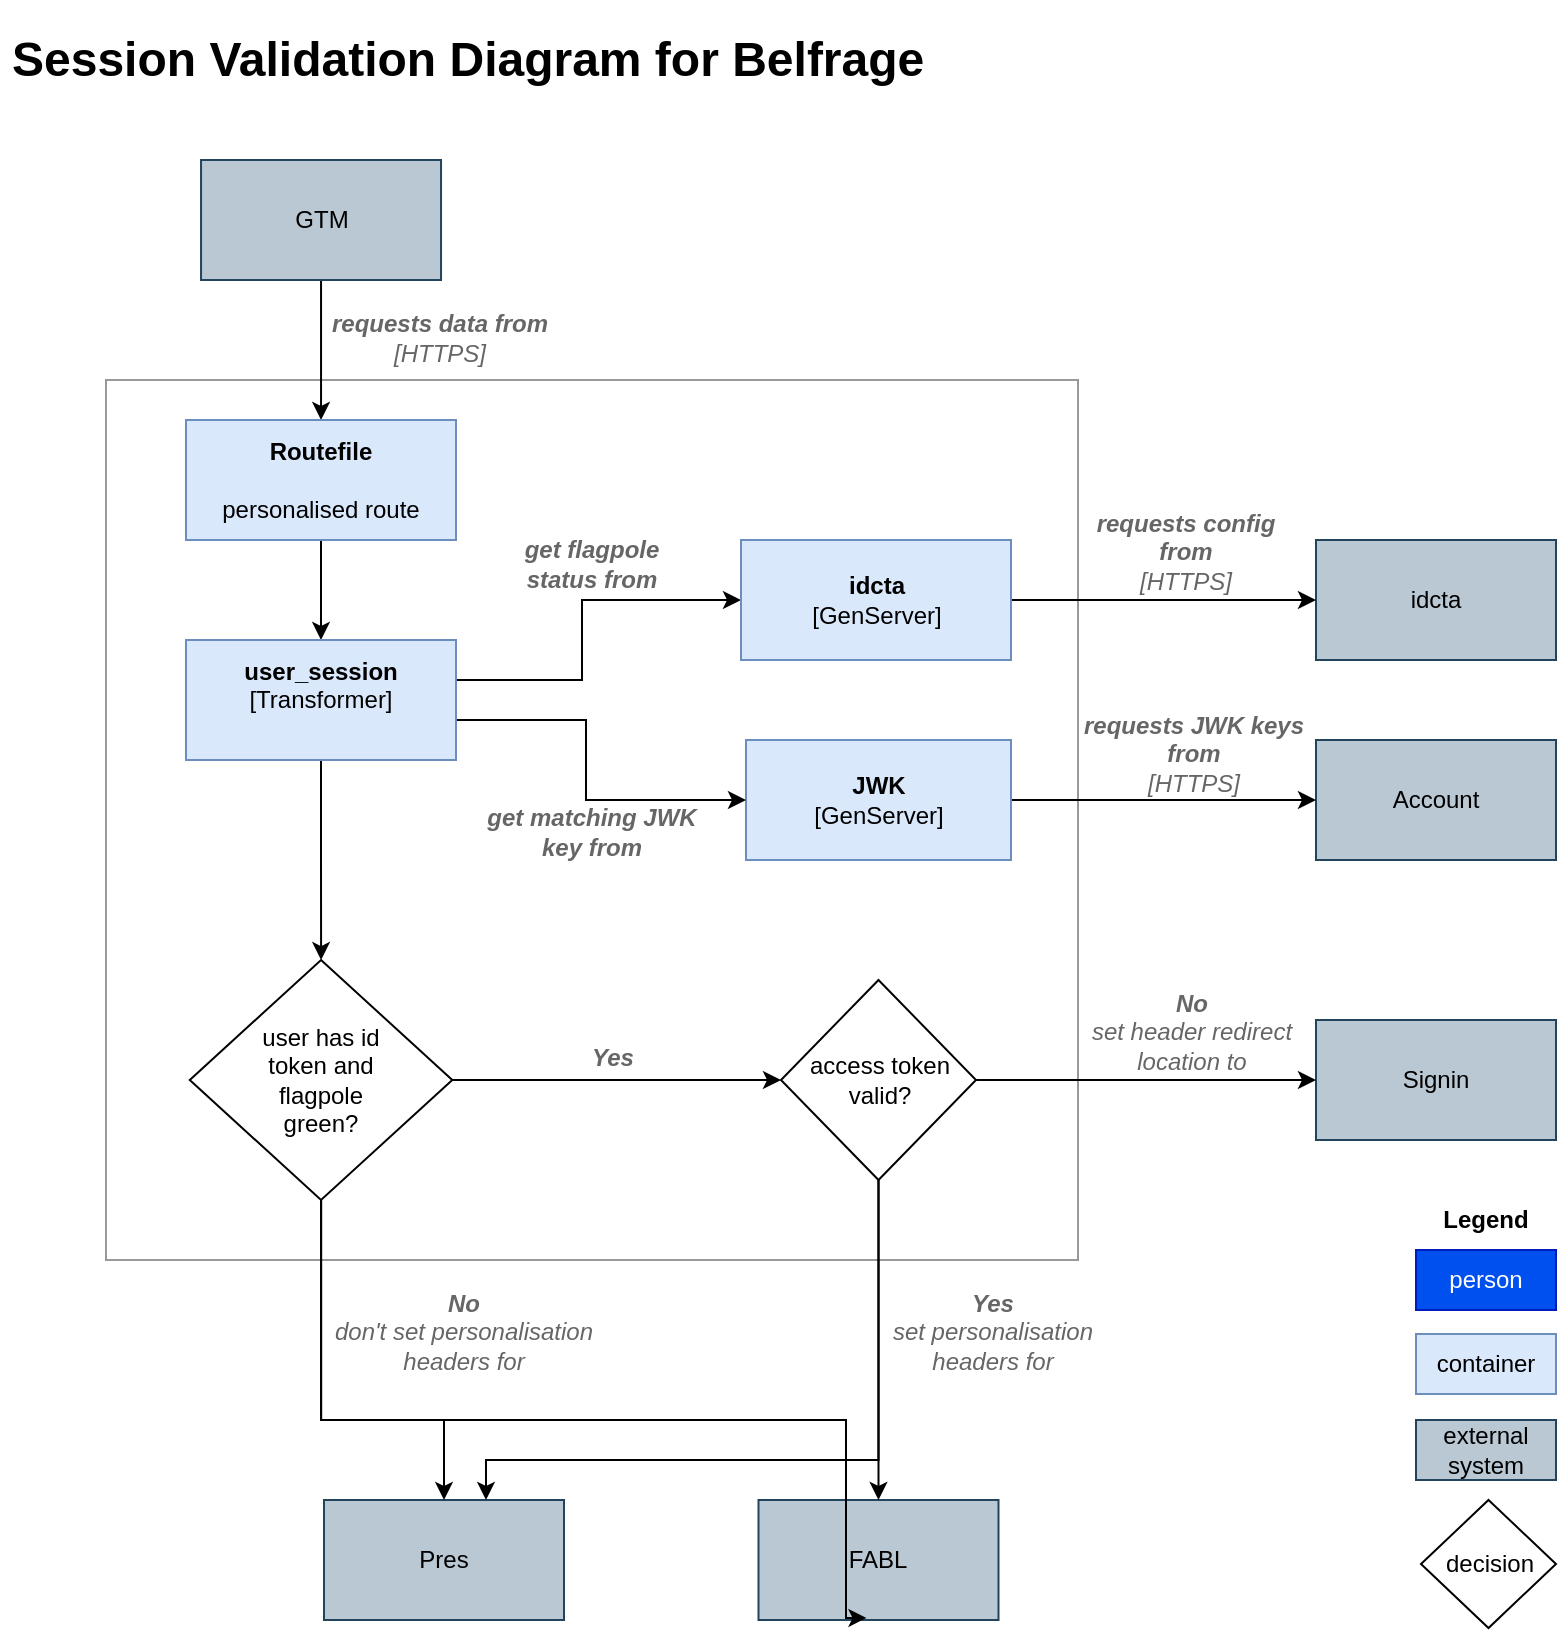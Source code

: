 <mxfile version="13.6.5">
    <diagram id="yKp5CQcjfNolYZbuaR4e" name="Page-1">
        <mxGraphModel dx="1339" dy="1356" grid="1" gridSize="10" guides="1" tooltips="1" connect="1" arrows="1" fold="1" page="1" pageScale="1" pageWidth="827" pageHeight="1169" math="0" shadow="0">
            <root>
                <mxCell id="0"/>
                <mxCell id="1" parent="0"/>
                <mxCell id="25" value="" style="rounded=0;whiteSpace=wrap;html=1;fillColor=none;strokeColor=#999999;" parent="1" vertex="1">
                    <mxGeometry x="60" y="190" width="486" height="440" as="geometry"/>
                </mxCell>
                <mxCell id="17" value="&lt;h1&gt;Session Validation Diagram for Belfrage&lt;/h1&gt;&lt;p&gt;&lt;br&gt;&lt;/p&gt;" style="text;html=1;strokeColor=none;fillColor=none;spacing=5;spacingTop=-20;whiteSpace=wrap;overflow=hidden;rounded=0;" parent="1" vertex="1">
                    <mxGeometry x="7.5" y="10" width="505" height="100" as="geometry"/>
                </mxCell>
                <mxCell id="37" value="idcta" style="rounded=0;whiteSpace=wrap;html=1;fillColor=#bac8d3;strokeColor=#23445d;" parent="1" vertex="1">
                    <mxGeometry x="665" y="270" width="120" height="60" as="geometry"/>
                </mxCell>
                <mxCell id="38" value="Account" style="rounded=0;whiteSpace=wrap;html=1;fillColor=#bac8d3;strokeColor=#23445d;" parent="1" vertex="1">
                    <mxGeometry x="665" y="370" width="120" height="60" as="geometry"/>
                </mxCell>
                <mxCell id="44" value="&lt;font color=&quot;#666666&quot;&gt;&lt;i&gt;&lt;b&gt;requests JWK keys from&lt;/b&gt;&lt;br&gt;[HTTPS]&lt;/i&gt;&lt;/font&gt;" style="text;html=1;strokeColor=none;fillColor=none;align=center;verticalAlign=middle;whiteSpace=wrap;rounded=0;" parent="1" vertex="1">
                    <mxGeometry x="539" y="367" width="130" height="20" as="geometry"/>
                </mxCell>
                <mxCell id="45" value="&lt;font color=&quot;#666666&quot;&gt;&lt;i&gt;&lt;b&gt;requests config from&lt;/b&gt;&lt;br&gt;[HTTPS]&lt;/i&gt;&lt;/font&gt;" style="text;html=1;strokeColor=none;fillColor=none;align=center;verticalAlign=middle;whiteSpace=wrap;rounded=0;" parent="1" vertex="1">
                    <mxGeometry x="547.25" y="266" width="106" height="20" as="geometry"/>
                </mxCell>
                <mxCell id="47" value="&lt;font color=&quot;#666666&quot;&gt;&lt;i&gt;&lt;b&gt;requests data from&lt;/b&gt;&lt;br&gt;[HTTPS]&lt;/i&gt;&lt;/font&gt;" style="text;html=1;strokeColor=none;fillColor=none;align=center;verticalAlign=middle;whiteSpace=wrap;rounded=0;" parent="1" vertex="1">
                    <mxGeometry x="162" y="159" width="130" height="20" as="geometry"/>
                </mxCell>
                <mxCell id="62" style="edgeStyle=orthogonalEdgeStyle;rounded=0;orthogonalLoop=1;jettySize=auto;html=1;" parent="1" source="106" target="69" edge="1">
                    <mxGeometry relative="1" as="geometry">
                        <Array as="points"/>
                        <mxPoint x="256" y="210" as="targetPoint"/>
                        <mxPoint x="167.51" y="140" as="sourcePoint"/>
                    </mxGeometry>
                </mxCell>
                <mxCell id="64" value="Signin" style="rounded=0;whiteSpace=wrap;html=1;fillColor=#bac8d3;strokeColor=#23445d;" parent="1" vertex="1">
                    <mxGeometry x="665" y="510" width="120" height="60" as="geometry"/>
                </mxCell>
                <mxCell id="66" value="Pres" style="rounded=0;whiteSpace=wrap;html=1;fillColor=#bac8d3;strokeColor=#23445d;" parent="1" vertex="1">
                    <mxGeometry x="169" y="750" width="120" height="60" as="geometry"/>
                </mxCell>
                <mxCell id="67" value="FABL" style="rounded=0;whiteSpace=wrap;html=1;fillColor=#bac8d3;strokeColor=#23445d;" parent="1" vertex="1">
                    <mxGeometry x="386.25" y="750" width="120" height="60" as="geometry"/>
                </mxCell>
                <mxCell id="76" style="edgeStyle=orthogonalEdgeStyle;rounded=0;orthogonalLoop=1;jettySize=auto;html=1;" parent="1" source="69" target="71" edge="1">
                    <mxGeometry relative="1" as="geometry"/>
                </mxCell>
                <mxCell id="69" value="&lt;b&gt;Routefile&lt;/b&gt;&lt;br&gt;&lt;br&gt;personalised route" style="rounded=0;whiteSpace=wrap;html=1;fillColor=#dae8fc;strokeColor=#6c8ebf;" parent="1" vertex="1">
                    <mxGeometry x="100" y="210" width="135" height="60" as="geometry"/>
                </mxCell>
                <mxCell id="101" style="edgeStyle=orthogonalEdgeStyle;rounded=0;orthogonalLoop=1;jettySize=auto;html=1;entryX=0;entryY=0.5;entryDx=0;entryDy=0;" edge="1" parent="1" source="70" target="38">
                    <mxGeometry relative="1" as="geometry"/>
                </mxCell>
                <mxCell id="70" value="&lt;b&gt;JWK&lt;br&gt;&lt;/b&gt;[GenServer]&lt;b&gt;&lt;br&gt;&lt;/b&gt;" style="rounded=0;whiteSpace=wrap;html=1;fillColor=#dae8fc;strokeColor=#6c8ebf;" parent="1" vertex="1">
                    <mxGeometry x="380" y="370" width="132.5" height="60" as="geometry"/>
                </mxCell>
                <mxCell id="79" style="edgeStyle=orthogonalEdgeStyle;rounded=0;orthogonalLoop=1;jettySize=auto;html=1;" parent="1" source="71" target="75" edge="1">
                    <mxGeometry relative="1" as="geometry">
                        <Array as="points">
                            <mxPoint x="298" y="340"/>
                            <mxPoint x="298" y="300"/>
                        </Array>
                    </mxGeometry>
                </mxCell>
                <mxCell id="80" style="edgeStyle=orthogonalEdgeStyle;rounded=0;orthogonalLoop=1;jettySize=auto;html=1;" parent="1" source="71" edge="1" target="70">
                    <mxGeometry relative="1" as="geometry">
                        <mxPoint x="380" y="430" as="targetPoint"/>
                        <Array as="points">
                            <mxPoint x="300" y="360"/>
                            <mxPoint x="300" y="400"/>
                        </Array>
                    </mxGeometry>
                </mxCell>
                <mxCell id="94" style="edgeStyle=orthogonalEdgeStyle;rounded=0;orthogonalLoop=1;jettySize=auto;html=1;" parent="1" source="71" target="93" edge="1">
                    <mxGeometry relative="1" as="geometry"/>
                </mxCell>
                <mxCell id="71" value="&lt;b&gt;user_session&lt;br&gt;&lt;/b&gt;[Transformer]&lt;br&gt;&amp;nbsp;&lt;br&gt;" style="rounded=0;whiteSpace=wrap;html=1;fillColor=#dae8fc;strokeColor=#6c8ebf;" parent="1" vertex="1">
                    <mxGeometry x="100" y="320" width="135" height="60" as="geometry"/>
                </mxCell>
                <mxCell id="100" style="edgeStyle=orthogonalEdgeStyle;rounded=0;orthogonalLoop=1;jettySize=auto;html=1;entryX=0;entryY=0.5;entryDx=0;entryDy=0;" edge="1" parent="1" source="75" target="37">
                    <mxGeometry relative="1" as="geometry"/>
                </mxCell>
                <mxCell id="75" value="&lt;b&gt;idcta&lt;/b&gt;&lt;br&gt;[GenServer]" style="rounded=0;whiteSpace=wrap;html=1;fillColor=#dae8fc;strokeColor=#6c8ebf;" parent="1" vertex="1">
                    <mxGeometry x="377.5" y="270" width="135" height="60" as="geometry"/>
                </mxCell>
                <mxCell id="77" value="&lt;font color=&quot;#666666&quot;&gt;&lt;i&gt;&lt;b&gt;get flagpole&lt;br&gt;status&amp;nbsp;from&lt;/b&gt;&lt;br&gt;&lt;/i&gt;&lt;/font&gt;" style="text;html=1;strokeColor=none;fillColor=none;align=center;verticalAlign=middle;whiteSpace=wrap;rounded=0;" parent="1" vertex="1">
                    <mxGeometry x="238" y="272" width="130" height="20" as="geometry"/>
                </mxCell>
                <mxCell id="78" value="&lt;font color=&quot;#666666&quot;&gt;&lt;i&gt;&lt;b&gt;get matching JWK&lt;br&gt;key from&lt;/b&gt;&lt;br&gt;&lt;/i&gt;&lt;/font&gt;" style="text;html=1;strokeColor=none;fillColor=none;align=center;verticalAlign=middle;whiteSpace=wrap;rounded=0;" parent="1" vertex="1">
                    <mxGeometry x="238" y="406" width="130" height="20" as="geometry"/>
                </mxCell>
                <mxCell id="84" value="&lt;font color=&quot;#666666&quot;&gt;&lt;i&gt;&lt;b&gt;No&lt;/b&gt;&lt;br&gt;set header redirect location to&lt;br&gt;&lt;/i&gt;&lt;/font&gt;" style="text;html=1;strokeColor=none;fillColor=none;align=center;verticalAlign=middle;whiteSpace=wrap;rounded=0;" parent="1" vertex="1">
                    <mxGeometry x="536.25" y="506" width="133.75" height="20" as="geometry"/>
                </mxCell>
                <mxCell id="85" value="&lt;font color=&quot;#666666&quot;&gt;&lt;i&gt;&lt;b&gt;Yes&lt;/b&gt;&lt;br&gt;set personalisation headers for&lt;br&gt;&lt;/i&gt;&lt;/font&gt;" style="text;html=1;strokeColor=none;fillColor=none;align=center;verticalAlign=middle;whiteSpace=wrap;rounded=0;" parent="1" vertex="1">
                    <mxGeometry x="448" y="656" width="111" height="20" as="geometry"/>
                </mxCell>
                <mxCell id="88" style="edgeStyle=orthogonalEdgeStyle;rounded=0;orthogonalLoop=1;jettySize=auto;html=1;entryX=0;entryY=0.5;entryDx=0;entryDy=0;" parent="1" source="87" target="64" edge="1">
                    <mxGeometry relative="1" as="geometry"/>
                </mxCell>
                <mxCell id="90" style="edgeStyle=orthogonalEdgeStyle;rounded=0;orthogonalLoop=1;jettySize=auto;html=1;" parent="1" source="87" target="66" edge="1">
                    <mxGeometry relative="1" as="geometry">
                        <Array as="points">
                            <mxPoint x="446" y="730"/>
                            <mxPoint x="250" y="730"/>
                        </Array>
                    </mxGeometry>
                </mxCell>
                <mxCell id="91" style="edgeStyle=orthogonalEdgeStyle;rounded=0;orthogonalLoop=1;jettySize=auto;html=1;" parent="1" source="87" target="67" edge="1">
                    <mxGeometry relative="1" as="geometry">
                        <Array as="points">
                            <mxPoint x="446" y="790"/>
                            <mxPoint x="446" y="790"/>
                        </Array>
                    </mxGeometry>
                </mxCell>
                <mxCell id="87" value="access token valid?" style="rhombus;whiteSpace=wrap;html=1;" parent="1" vertex="1">
                    <mxGeometry x="397.5" y="490" width="97.5" height="100" as="geometry"/>
                </mxCell>
                <mxCell id="95" style="edgeStyle=orthogonalEdgeStyle;rounded=0;orthogonalLoop=1;jettySize=auto;html=1;" parent="1" source="93" target="87" edge="1">
                    <mxGeometry relative="1" as="geometry">
                        <Array as="points">
                            <mxPoint x="310" y="540"/>
                            <mxPoint x="310" y="540"/>
                        </Array>
                    </mxGeometry>
                </mxCell>
                <mxCell id="96" style="edgeStyle=orthogonalEdgeStyle;rounded=0;orthogonalLoop=1;jettySize=auto;html=1;" parent="1" source="93" target="66" edge="1">
                    <mxGeometry relative="1" as="geometry">
                        <Array as="points">
                            <mxPoint x="168" y="710"/>
                            <mxPoint x="229" y="710"/>
                        </Array>
                    </mxGeometry>
                </mxCell>
                <mxCell id="97" style="edgeStyle=orthogonalEdgeStyle;rounded=0;orthogonalLoop=1;jettySize=auto;html=1;entryX=0.45;entryY=0.983;entryDx=0;entryDy=0;entryPerimeter=0;" parent="1" source="93" target="67" edge="1">
                    <mxGeometry relative="1" as="geometry">
                        <Array as="points">
                            <mxPoint x="168" y="710"/>
                            <mxPoint x="430" y="710"/>
                        </Array>
                    </mxGeometry>
                </mxCell>
                <mxCell id="93" value="user has id &lt;br&gt;token and&lt;br&gt;flagpole&lt;br&gt;green?" style="rhombus;whiteSpace=wrap;html=1;" parent="1" vertex="1">
                    <mxGeometry x="101.89" y="480" width="131.25" height="120" as="geometry"/>
                </mxCell>
                <mxCell id="98" value="&lt;font color=&quot;#666666&quot;&gt;&lt;i&gt;&lt;b&gt;No&lt;/b&gt;&lt;br&gt;don't set personalisation&lt;br&gt;headers for&lt;br&gt;&lt;/i&gt;&lt;/font&gt;" style="text;html=1;strokeColor=none;fillColor=none;align=center;verticalAlign=middle;whiteSpace=wrap;rounded=0;" parent="1" vertex="1">
                    <mxGeometry x="169" y="656" width="140" height="20" as="geometry"/>
                </mxCell>
                <mxCell id="99" value="&lt;font color=&quot;#666666&quot;&gt;&lt;i&gt;&lt;b&gt;Yes&lt;/b&gt;&lt;br&gt;&lt;/i&gt;&lt;/font&gt;" style="text;html=1;strokeColor=none;fillColor=none;align=center;verticalAlign=middle;whiteSpace=wrap;rounded=0;" parent="1" vertex="1">
                    <mxGeometry x="296.25" y="518.5" width="35" height="20" as="geometry"/>
                </mxCell>
                <mxCell id="102" style="edgeStyle=orthogonalEdgeStyle;rounded=0;orthogonalLoop=1;jettySize=auto;html=1;exitX=0.5;exitY=1;exitDx=0;exitDy=0;" edge="1" parent="1" source="85" target="85">
                    <mxGeometry relative="1" as="geometry"/>
                </mxCell>
                <mxCell id="103" value="decision" style="rhombus;whiteSpace=wrap;html=1;" vertex="1" parent="1">
                    <mxGeometry x="717.5" y="750" width="67.5" height="64" as="geometry"/>
                </mxCell>
                <mxCell id="54" value="container" style="rounded=0;whiteSpace=wrap;html=1;fillColor=#dae8fc;strokeColor=#6c8ebf;" parent="1" vertex="1">
                    <mxGeometry x="715" y="667" width="70" height="30" as="geometry"/>
                </mxCell>
                <mxCell id="56" value="person" style="rounded=0;whiteSpace=wrap;html=1;fillColor=#0050ef;strokeColor=#001DBC;fontColor=#ffffff;" parent="1" vertex="1">
                    <mxGeometry x="715" y="625" width="70" height="30" as="geometry"/>
                </mxCell>
                <mxCell id="57" value="external system" style="rounded=0;whiteSpace=wrap;html=1;fillColor=#bac8d3;strokeColor=#23445d;" parent="1" vertex="1">
                    <mxGeometry x="715" y="710" width="70" height="30" as="geometry"/>
                </mxCell>
                <mxCell id="58" value="&lt;b&gt;Legend&lt;/b&gt;" style="text;html=1;strokeColor=none;fillColor=none;align=center;verticalAlign=middle;whiteSpace=wrap;rounded=0;" parent="1" vertex="1">
                    <mxGeometry x="715" y="600" width="70" height="20" as="geometry"/>
                </mxCell>
                <mxCell id="106" value="GTM" style="rounded=0;whiteSpace=wrap;html=1;fillColor=#bac8d3;strokeColor=#23445d;" vertex="1" parent="1">
                    <mxGeometry x="107.52" y="80" width="120" height="60" as="geometry"/>
                </mxCell>
            </root>
        </mxGraphModel>
    </diagram>
</mxfile>
